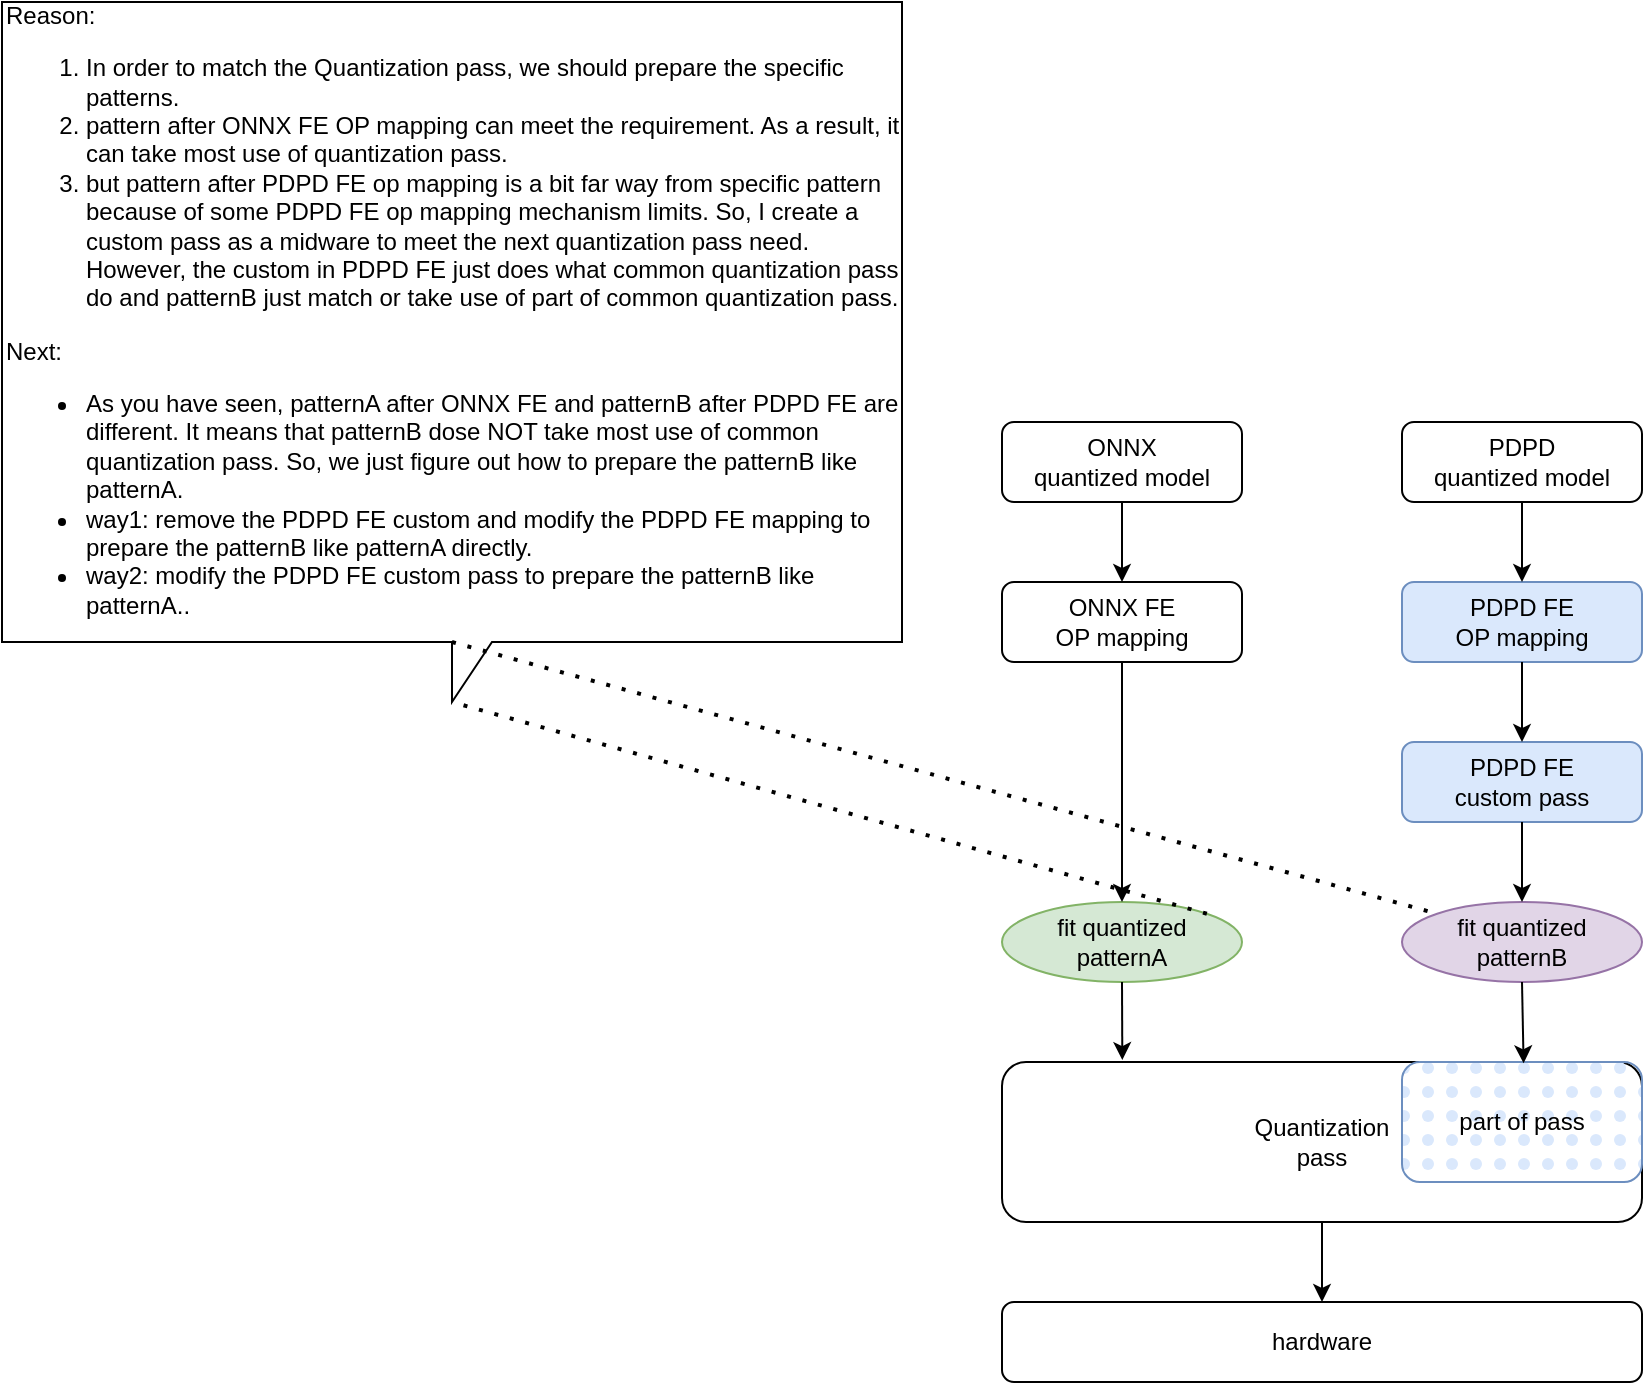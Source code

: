 <mxfile version="22.1.16" type="github">
  <diagram name="第 1 页" id="u9nlI9UDKSe-epsc9CJU">
    <mxGraphModel dx="2192" dy="1957" grid="1" gridSize="10" guides="1" tooltips="1" connect="1" arrows="1" fold="1" page="1" pageScale="1" pageWidth="827" pageHeight="1169" math="0" shadow="0">
      <root>
        <mxCell id="0" />
        <mxCell id="1" parent="0" />
        <mxCell id="2aWC7CVu05iSGpobY7B--2" value="PDPD&lt;br&gt;quantized model" style="rounded=1;whiteSpace=wrap;html=1;" vertex="1" parent="1">
          <mxGeometry x="240" y="40" width="120" height="40" as="geometry" />
        </mxCell>
        <mxCell id="2aWC7CVu05iSGpobY7B--3" value="ONNX&lt;br&gt;quantized model" style="rounded=1;whiteSpace=wrap;html=1;" vertex="1" parent="1">
          <mxGeometry x="40" y="40" width="120" height="40" as="geometry" />
        </mxCell>
        <mxCell id="2aWC7CVu05iSGpobY7B--4" value="ONNX FE&lt;br&gt;OP mapping" style="rounded=1;whiteSpace=wrap;html=1;" vertex="1" parent="1">
          <mxGeometry x="40" y="120" width="120" height="40" as="geometry" />
        </mxCell>
        <mxCell id="2aWC7CVu05iSGpobY7B--7" value="Quantization&lt;br&gt;pass" style="rounded=1;whiteSpace=wrap;html=1;" vertex="1" parent="1">
          <mxGeometry x="40" y="360" width="320" height="80" as="geometry" />
        </mxCell>
        <mxCell id="2aWC7CVu05iSGpobY7B--9" value="PDPD FE&lt;br&gt;OP mapping" style="rounded=1;whiteSpace=wrap;html=1;fillColor=#dae8fc;strokeColor=#6c8ebf;" vertex="1" parent="1">
          <mxGeometry x="240" y="120" width="120" height="40" as="geometry" />
        </mxCell>
        <mxCell id="2aWC7CVu05iSGpobY7B--10" value="part of pass" style="rounded=1;whiteSpace=wrap;html=1;fillColor=#dae8fc;strokeColor=#6c8ebf;gradientColor=none;fillStyle=dots;" vertex="1" parent="1">
          <mxGeometry x="240" y="360" width="120" height="60" as="geometry" />
        </mxCell>
        <mxCell id="2aWC7CVu05iSGpobY7B--11" value="hardware" style="rounded=1;whiteSpace=wrap;html=1;" vertex="1" parent="1">
          <mxGeometry x="40" y="480" width="320" height="40" as="geometry" />
        </mxCell>
        <mxCell id="2aWC7CVu05iSGpobY7B--12" value="PDPD FE &lt;br&gt;custom pass" style="rounded=1;whiteSpace=wrap;html=1;fillColor=#dae8fc;strokeColor=#6c8ebf;" vertex="1" parent="1">
          <mxGeometry x="240" y="200" width="120" height="40" as="geometry" />
        </mxCell>
        <mxCell id="2aWC7CVu05iSGpobY7B--15" value="fit quantized&lt;br&gt;patternA" style="ellipse;whiteSpace=wrap;html=1;fillColor=#d5e8d4;strokeColor=#82b366;" vertex="1" parent="1">
          <mxGeometry x="40" y="280" width="120" height="40" as="geometry" />
        </mxCell>
        <mxCell id="2aWC7CVu05iSGpobY7B--17" value="fit quantized&lt;br&gt;patternB" style="ellipse;whiteSpace=wrap;html=1;fillColor=#e1d5e7;strokeColor=#9673a6;fillStyle=auto;" vertex="1" parent="1">
          <mxGeometry x="240" y="280" width="120" height="40" as="geometry" />
        </mxCell>
        <mxCell id="2aWC7CVu05iSGpobY7B--18" value="" style="endArrow=classic;html=1;rounded=0;exitX=0.5;exitY=1;exitDx=0;exitDy=0;entryX=0.5;entryY=0;entryDx=0;entryDy=0;" edge="1" parent="1" source="2aWC7CVu05iSGpobY7B--4" target="2aWC7CVu05iSGpobY7B--15">
          <mxGeometry width="50" height="50" relative="1" as="geometry">
            <mxPoint x="-180" y="220" as="sourcePoint" />
            <mxPoint x="-130" y="170" as="targetPoint" />
          </mxGeometry>
        </mxCell>
        <mxCell id="2aWC7CVu05iSGpobY7B--19" value="" style="endArrow=classic;html=1;rounded=0;exitX=0.5;exitY=1;exitDx=0;exitDy=0;entryX=0.5;entryY=0;entryDx=0;entryDy=0;" edge="1" parent="1" source="2aWC7CVu05iSGpobY7B--12" target="2aWC7CVu05iSGpobY7B--17">
          <mxGeometry width="50" height="50" relative="1" as="geometry">
            <mxPoint x="-110" y="380" as="sourcePoint" />
            <mxPoint x="-60" y="330" as="targetPoint" />
          </mxGeometry>
        </mxCell>
        <mxCell id="2aWC7CVu05iSGpobY7B--20" value="" style="endArrow=classic;html=1;rounded=0;exitX=0.5;exitY=1;exitDx=0;exitDy=0;entryX=0.188;entryY=-0.012;entryDx=0;entryDy=0;entryPerimeter=0;" edge="1" parent="1" source="2aWC7CVu05iSGpobY7B--15" target="2aWC7CVu05iSGpobY7B--7">
          <mxGeometry width="50" height="50" relative="1" as="geometry">
            <mxPoint x="-180" y="350" as="sourcePoint" />
            <mxPoint x="-130" y="300" as="targetPoint" />
          </mxGeometry>
        </mxCell>
        <mxCell id="2aWC7CVu05iSGpobY7B--22" value="" style="endArrow=classic;html=1;rounded=0;exitX=0.5;exitY=1;exitDx=0;exitDy=0;entryX=0.815;entryY=0.008;entryDx=0;entryDy=0;entryPerimeter=0;" edge="1" parent="1" source="2aWC7CVu05iSGpobY7B--17" target="2aWC7CVu05iSGpobY7B--7">
          <mxGeometry width="50" height="50" relative="1" as="geometry">
            <mxPoint x="420" y="390" as="sourcePoint" />
            <mxPoint x="470" y="340" as="targetPoint" />
          </mxGeometry>
        </mxCell>
        <mxCell id="2aWC7CVu05iSGpobY7B--23" value="" style="endArrow=classic;html=1;rounded=0;exitX=0.5;exitY=1;exitDx=0;exitDy=0;entryX=0.5;entryY=0;entryDx=0;entryDy=0;" edge="1" parent="1" source="2aWC7CVu05iSGpobY7B--7" target="2aWC7CVu05iSGpobY7B--11">
          <mxGeometry width="50" height="50" relative="1" as="geometry">
            <mxPoint x="-100" y="430" as="sourcePoint" />
            <mxPoint x="-50" y="380" as="targetPoint" />
          </mxGeometry>
        </mxCell>
        <mxCell id="2aWC7CVu05iSGpobY7B--24" value="" style="endArrow=classic;html=1;rounded=0;exitX=0.5;exitY=1;exitDx=0;exitDy=0;entryX=0.5;entryY=0;entryDx=0;entryDy=0;" edge="1" parent="1" source="2aWC7CVu05iSGpobY7B--3" target="2aWC7CVu05iSGpobY7B--4">
          <mxGeometry width="50" height="50" relative="1" as="geometry">
            <mxPoint x="-150" y="220" as="sourcePoint" />
            <mxPoint x="-100" y="170" as="targetPoint" />
          </mxGeometry>
        </mxCell>
        <mxCell id="2aWC7CVu05iSGpobY7B--25" value="" style="endArrow=classic;html=1;rounded=0;exitX=0.5;exitY=1;exitDx=0;exitDy=0;entryX=0.5;entryY=0;entryDx=0;entryDy=0;" edge="1" parent="1" source="2aWC7CVu05iSGpobY7B--2" target="2aWC7CVu05iSGpobY7B--9">
          <mxGeometry width="50" height="50" relative="1" as="geometry">
            <mxPoint x="-170" y="240" as="sourcePoint" />
            <mxPoint x="-120" y="190" as="targetPoint" />
          </mxGeometry>
        </mxCell>
        <mxCell id="2aWC7CVu05iSGpobY7B--26" value="" style="endArrow=classic;html=1;rounded=0;exitX=0.5;exitY=1;exitDx=0;exitDy=0;entryX=0.5;entryY=0;entryDx=0;entryDy=0;" edge="1" parent="1" source="2aWC7CVu05iSGpobY7B--9" target="2aWC7CVu05iSGpobY7B--12">
          <mxGeometry width="50" height="50" relative="1" as="geometry">
            <mxPoint x="-70" y="230" as="sourcePoint" />
            <mxPoint x="-20" y="180" as="targetPoint" />
          </mxGeometry>
        </mxCell>
        <mxCell id="2aWC7CVu05iSGpobY7B--27" value="&lt;div&gt;Reason:&lt;/div&gt;&lt;ol&gt;&lt;li&gt;In order to match the Quantization pass, we should prepare the specific patterns.&lt;/li&gt;&lt;li&gt;&lt;span style=&quot;background-color: initial;&quot;&gt;pattern after ONNX FE OP mapping can meet the requirement. As a result, it can take most use of quantization pass.&lt;/span&gt;&lt;/li&gt;&lt;li&gt;&lt;span style=&quot;background-color: initial;&quot;&gt;but pattern after PDPD FE op mapping is a bit far way from specific pattern because of some PDPD FE op mapping mechanism limits. So, I create a custom pass as a midware to meet the next quantization pass need. However, the custom in PDPD FE just does what common quantization pass do and patternB just match or take use of part of common quantization pass.&lt;/span&gt;&lt;/li&gt;&lt;/ol&gt;&lt;span style=&quot;background-color: initial;&quot;&gt;Next:&lt;br&gt;&lt;ul&gt;&lt;li&gt;&lt;span style=&quot;background-color: initial;&quot;&gt;As you have seen, patternA after ONNX FE and patternB after PDPD FE are different. It means that patternB dose N&lt;/span&gt;&lt;span style=&quot;background-color: initial;&quot;&gt;OT take most use of common quantization pass. So, we just figure out how to prepare the patternB like patternA.&lt;/span&gt;&lt;/li&gt;&lt;li&gt;&lt;span style=&quot;background-color: initial;&quot;&gt;way1: remove the PDPD FE custom and modify the PDPD FE mapping to prepare the patternB like patternA directly.&lt;/span&gt;&lt;/li&gt;&lt;li&gt;&lt;span style=&quot;background-color: initial;&quot;&gt;way2: modify the PDPD FE custom pass to prepare the patternB like patternA..&lt;/span&gt;&lt;/li&gt;&lt;/ul&gt;&lt;/span&gt;" style="shape=callout;whiteSpace=wrap;html=1;perimeter=calloutPerimeter;align=left;" vertex="1" parent="1">
          <mxGeometry x="-460" y="-170" width="450" height="350" as="geometry" />
        </mxCell>
        <mxCell id="2aWC7CVu05iSGpobY7B--28" value="" style="endArrow=none;dashed=1;html=1;dashPattern=1 3;strokeWidth=2;rounded=0;exitX=1;exitY=0;exitDx=0;exitDy=0;" edge="1" parent="1" source="2aWC7CVu05iSGpobY7B--15">
          <mxGeometry width="50" height="50" relative="1" as="geometry">
            <mxPoint x="-40" y="270" as="sourcePoint" />
            <mxPoint x="-235" y="180" as="targetPoint" />
          </mxGeometry>
        </mxCell>
        <mxCell id="2aWC7CVu05iSGpobY7B--29" value="" style="endArrow=none;dashed=1;html=1;dashPattern=1 3;strokeWidth=2;rounded=0;entryX=0;entryY=0;entryDx=0;entryDy=0;exitX=0;exitY=0;exitDx=225;exitDy=320;exitPerimeter=0;" edge="1" parent="1" source="2aWC7CVu05iSGpobY7B--27" target="2aWC7CVu05iSGpobY7B--17">
          <mxGeometry width="50" height="50" relative="1" as="geometry">
            <mxPoint x="-90" y="340" as="sourcePoint" />
            <mxPoint x="-40" y="290" as="targetPoint" />
          </mxGeometry>
        </mxCell>
      </root>
    </mxGraphModel>
  </diagram>
</mxfile>
